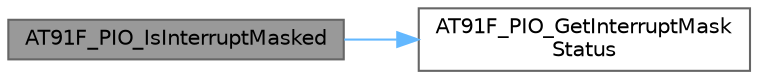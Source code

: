 digraph "AT91F_PIO_IsInterruptMasked"
{
 // LATEX_PDF_SIZE
  bgcolor="transparent";
  edge [fontname=Helvetica,fontsize=10,labelfontname=Helvetica,labelfontsize=10];
  node [fontname=Helvetica,fontsize=10,shape=box,height=0.2,width=0.4];
  rankdir="LR";
  Node1 [id="Node000001",label="AT91F_PIO_IsInterruptMasked",height=0.2,width=0.4,color="gray40", fillcolor="grey60", style="filled", fontcolor="black",tooltip="Test if PIO Interrupt is Masked."];
  Node1 -> Node2 [id="edge1_Node000001_Node000002",color="steelblue1",style="solid",tooltip=" "];
  Node2 [id="Node000002",label="AT91F_PIO_GetInterruptMask\lStatus",height=0.2,width=0.4,color="grey40", fillcolor="white", style="filled",URL="$_g_c_c_2_a_r_m7___a_t91_s_a_m7_s_2lib___a_t91_s_a_m7_x256_8h.html#a0442d479fbf1504f0a80604eb7c30c8d",tooltip="Return PIO Interrupt Mask Status."];
}
